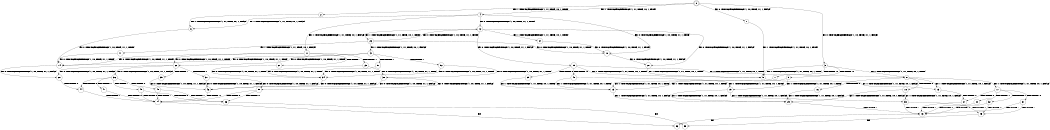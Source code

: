 digraph BCG {
size = "7, 10.5";
center = TRUE;
node [shape = circle];
0 [peripheries = 2];
0 -> 1 [label = "EX !0 !ATOMIC_EXCH_BRANCH (1, +0, TRUE, +1, 1, FALSE)"];
0 -> 2 [label = "EX !1 !ATOMIC_EXCH_BRANCH (1, +1, TRUE, +0, 1, TRUE)"];
0 -> 3 [label = "EX !0 !ATOMIC_EXCH_BRANCH (1, +0, TRUE, +1, 1, FALSE)"];
0 -> 4 [label = "EX !1 !ATOMIC_EXCH_BRANCH (1, +1, TRUE, +0, 1, TRUE)"];
1 -> 5 [label = "EX !1 !ATOMIC_EXCH_BRANCH (1, +1, TRUE, +0, 1, TRUE)"];
2 -> 6 [label = "EX !1 !ATOMIC_EXCH_BRANCH (1, +1, TRUE, +0, 1, FALSE)"];
3 -> 5 [label = "EX !1 !ATOMIC_EXCH_BRANCH (1, +1, TRUE, +0, 1, TRUE)"];
3 -> 7 [label = "TERMINATE !0"];
3 -> 8 [label = "EX !1 !ATOMIC_EXCH_BRANCH (1, +1, TRUE, +0, 1, TRUE)"];
3 -> 9 [label = "TERMINATE !0"];
4 -> 6 [label = "EX !1 !ATOMIC_EXCH_BRANCH (1, +1, TRUE, +0, 1, FALSE)"];
4 -> 10 [label = "EX !0 !ATOMIC_EXCH_BRANCH (1, +0, TRUE, +1, 1, TRUE)"];
4 -> 11 [label = "EX !1 !ATOMIC_EXCH_BRANCH (1, +1, TRUE, +0, 1, FALSE)"];
4 -> 12 [label = "EX !0 !ATOMIC_EXCH_BRANCH (1, +0, TRUE, +1, 1, TRUE)"];
5 -> 13 [label = "EX !1 !ATOMIC_EXCH_BRANCH (1, +1, TRUE, +0, 1, FALSE)"];
6 -> 14 [label = "EX !0 !ATOMIC_EXCH_BRANCH (1, +0, TRUE, +1, 1, TRUE)"];
7 -> 15 [label = "EX !1 !ATOMIC_EXCH_BRANCH (1, +1, TRUE, +0, 1, TRUE)"];
8 -> 13 [label = "EX !1 !ATOMIC_EXCH_BRANCH (1, +1, TRUE, +0, 1, FALSE)"];
8 -> 16 [label = "TERMINATE !0"];
8 -> 17 [label = "EX !1 !ATOMIC_EXCH_BRANCH (1, +1, TRUE, +0, 1, FALSE)"];
8 -> 18 [label = "TERMINATE !0"];
9 -> 15 [label = "EX !1 !ATOMIC_EXCH_BRANCH (1, +1, TRUE, +0, 1, TRUE)"];
9 -> 19 [label = "EX !1 !ATOMIC_EXCH_BRANCH (1, +1, TRUE, +0, 1, TRUE)"];
10 -> 20 [label = "EX !0 !ATOMIC_EXCH_BRANCH (1, +0, TRUE, +1, 1, FALSE)"];
11 -> 14 [label = "EX !0 !ATOMIC_EXCH_BRANCH (1, +0, TRUE, +1, 1, TRUE)"];
11 -> 21 [label = "TERMINATE !1"];
11 -> 22 [label = "EX !0 !ATOMIC_EXCH_BRANCH (1, +0, TRUE, +1, 1, TRUE)"];
11 -> 23 [label = "TERMINATE !1"];
12 -> 20 [label = "EX !0 !ATOMIC_EXCH_BRANCH (1, +0, TRUE, +1, 1, FALSE)"];
12 -> 24 [label = "EX !1 !ATOMIC_EXCH_BRANCH (1, +1, TRUE, +0, 1, TRUE)"];
12 -> 25 [label = "EX !0 !ATOMIC_EXCH_BRANCH (1, +0, TRUE, +1, 1, FALSE)"];
12 -> 26 [label = "EX !1 !ATOMIC_EXCH_BRANCH (1, +1, TRUE, +0, 1, TRUE)"];
13 -> 27 [label = "TERMINATE !0"];
14 -> 28 [label = "EX !0 !ATOMIC_EXCH_BRANCH (1, +0, TRUE, +1, 1, FALSE)"];
15 -> 29 [label = "EX !1 !ATOMIC_EXCH_BRANCH (1, +1, TRUE, +0, 1, FALSE)"];
16 -> 29 [label = "EX !1 !ATOMIC_EXCH_BRANCH (1, +1, TRUE, +0, 1, FALSE)"];
17 -> 27 [label = "TERMINATE !0"];
17 -> 30 [label = "TERMINATE !1"];
17 -> 31 [label = "TERMINATE !0"];
17 -> 32 [label = "TERMINATE !1"];
18 -> 29 [label = "EX !1 !ATOMIC_EXCH_BRANCH (1, +1, TRUE, +0, 1, FALSE)"];
18 -> 33 [label = "EX !1 !ATOMIC_EXCH_BRANCH (1, +1, TRUE, +0, 1, FALSE)"];
19 -> 29 [label = "EX !1 !ATOMIC_EXCH_BRANCH (1, +1, TRUE, +0, 1, FALSE)"];
19 -> 33 [label = "EX !1 !ATOMIC_EXCH_BRANCH (1, +1, TRUE, +0, 1, FALSE)"];
20 -> 5 [label = "EX !1 !ATOMIC_EXCH_BRANCH (1, +1, TRUE, +0, 1, TRUE)"];
21 -> 34 [label = "EX !0 !ATOMIC_EXCH_BRANCH (1, +0, TRUE, +1, 1, TRUE)"];
22 -> 28 [label = "EX !0 !ATOMIC_EXCH_BRANCH (1, +0, TRUE, +1, 1, FALSE)"];
22 -> 35 [label = "TERMINATE !1"];
22 -> 36 [label = "EX !0 !ATOMIC_EXCH_BRANCH (1, +0, TRUE, +1, 1, FALSE)"];
22 -> 37 [label = "TERMINATE !1"];
23 -> 34 [label = "EX !0 !ATOMIC_EXCH_BRANCH (1, +0, TRUE, +1, 1, TRUE)"];
23 -> 38 [label = "EX !0 !ATOMIC_EXCH_BRANCH (1, +0, TRUE, +1, 1, TRUE)"];
24 -> 10 [label = "EX !0 !ATOMIC_EXCH_BRANCH (1, +0, TRUE, +1, 1, TRUE)"];
25 -> 5 [label = "EX !1 !ATOMIC_EXCH_BRANCH (1, +1, TRUE, +0, 1, TRUE)"];
25 -> 39 [label = "TERMINATE !0"];
25 -> 8 [label = "EX !1 !ATOMIC_EXCH_BRANCH (1, +1, TRUE, +0, 1, TRUE)"];
25 -> 40 [label = "TERMINATE !0"];
26 -> 10 [label = "EX !0 !ATOMIC_EXCH_BRANCH (1, +0, TRUE, +1, 1, TRUE)"];
26 -> 41 [label = "EX !1 !ATOMIC_EXCH_BRANCH (1, +1, TRUE, +0, 1, FALSE)"];
26 -> 12 [label = "EX !0 !ATOMIC_EXCH_BRANCH (1, +0, TRUE, +1, 1, TRUE)"];
26 -> 42 [label = "EX !1 !ATOMIC_EXCH_BRANCH (1, +1, TRUE, +0, 1, FALSE)"];
27 -> 43 [label = "TERMINATE !1"];
28 -> 44 [label = "TERMINATE !0"];
29 -> 43 [label = "TERMINATE !1"];
30 -> 43 [label = "TERMINATE !0"];
31 -> 43 [label = "TERMINATE !1"];
31 -> 45 [label = "TERMINATE !1"];
32 -> 43 [label = "TERMINATE !0"];
32 -> 45 [label = "TERMINATE !0"];
33 -> 43 [label = "TERMINATE !1"];
33 -> 45 [label = "TERMINATE !1"];
34 -> 46 [label = "EX !0 !ATOMIC_EXCH_BRANCH (1, +0, TRUE, +1, 1, FALSE)"];
35 -> 46 [label = "EX !0 !ATOMIC_EXCH_BRANCH (1, +0, TRUE, +1, 1, FALSE)"];
36 -> 44 [label = "TERMINATE !0"];
36 -> 47 [label = "TERMINATE !1"];
36 -> 48 [label = "TERMINATE !0"];
36 -> 49 [label = "TERMINATE !1"];
37 -> 46 [label = "EX !0 !ATOMIC_EXCH_BRANCH (1, +0, TRUE, +1, 1, FALSE)"];
37 -> 50 [label = "EX !0 !ATOMIC_EXCH_BRANCH (1, +0, TRUE, +1, 1, FALSE)"];
38 -> 46 [label = "EX !0 !ATOMIC_EXCH_BRANCH (1, +0, TRUE, +1, 1, FALSE)"];
38 -> 50 [label = "EX !0 !ATOMIC_EXCH_BRANCH (1, +0, TRUE, +1, 1, FALSE)"];
39 -> 15 [label = "EX !1 !ATOMIC_EXCH_BRANCH (1, +1, TRUE, +0, 1, TRUE)"];
40 -> 15 [label = "EX !1 !ATOMIC_EXCH_BRANCH (1, +1, TRUE, +0, 1, TRUE)"];
40 -> 19 [label = "EX !1 !ATOMIC_EXCH_BRANCH (1, +1, TRUE, +0, 1, TRUE)"];
41 -> 14 [label = "EX !0 !ATOMIC_EXCH_BRANCH (1, +0, TRUE, +1, 1, TRUE)"];
42 -> 14 [label = "EX !0 !ATOMIC_EXCH_BRANCH (1, +0, TRUE, +1, 1, TRUE)"];
42 -> 51 [label = "TERMINATE !1"];
42 -> 22 [label = "EX !0 !ATOMIC_EXCH_BRANCH (1, +0, TRUE, +1, 1, TRUE)"];
42 -> 52 [label = "TERMINATE !1"];
43 -> 53 [label = "exit"];
44 -> 54 [label = "TERMINATE !1"];
45 -> 55 [label = "exit"];
46 -> 54 [label = "TERMINATE !0"];
47 -> 54 [label = "TERMINATE !0"];
48 -> 54 [label = "TERMINATE !1"];
48 -> 56 [label = "TERMINATE !1"];
49 -> 54 [label = "TERMINATE !0"];
49 -> 56 [label = "TERMINATE !0"];
50 -> 54 [label = "TERMINATE !0"];
50 -> 56 [label = "TERMINATE !0"];
51 -> 34 [label = "EX !0 !ATOMIC_EXCH_BRANCH (1, +0, TRUE, +1, 1, TRUE)"];
52 -> 34 [label = "EX !0 !ATOMIC_EXCH_BRANCH (1, +0, TRUE, +1, 1, TRUE)"];
52 -> 38 [label = "EX !0 !ATOMIC_EXCH_BRANCH (1, +0, TRUE, +1, 1, TRUE)"];
54 -> 53 [label = "exit"];
56 -> 55 [label = "exit"];
}
